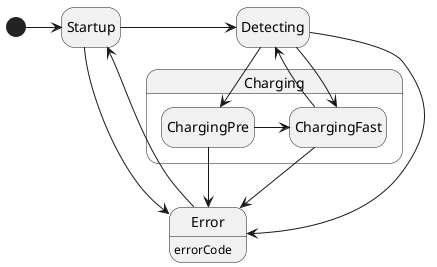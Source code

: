 @startuml

hide empty description

[*] -> Startup

Startup -> Detecting

state Charging {
ChargingPre -> ChargingFast
}

Detecting --> ChargingPre
Detecting --> ChargingFast
ChargingFast --> Detecting


Error : errorCode
ChargingPre --> Error
ChargingFast --> Error

Detecting --> Error

Startup --> Error
Error --> Startup





@enduml